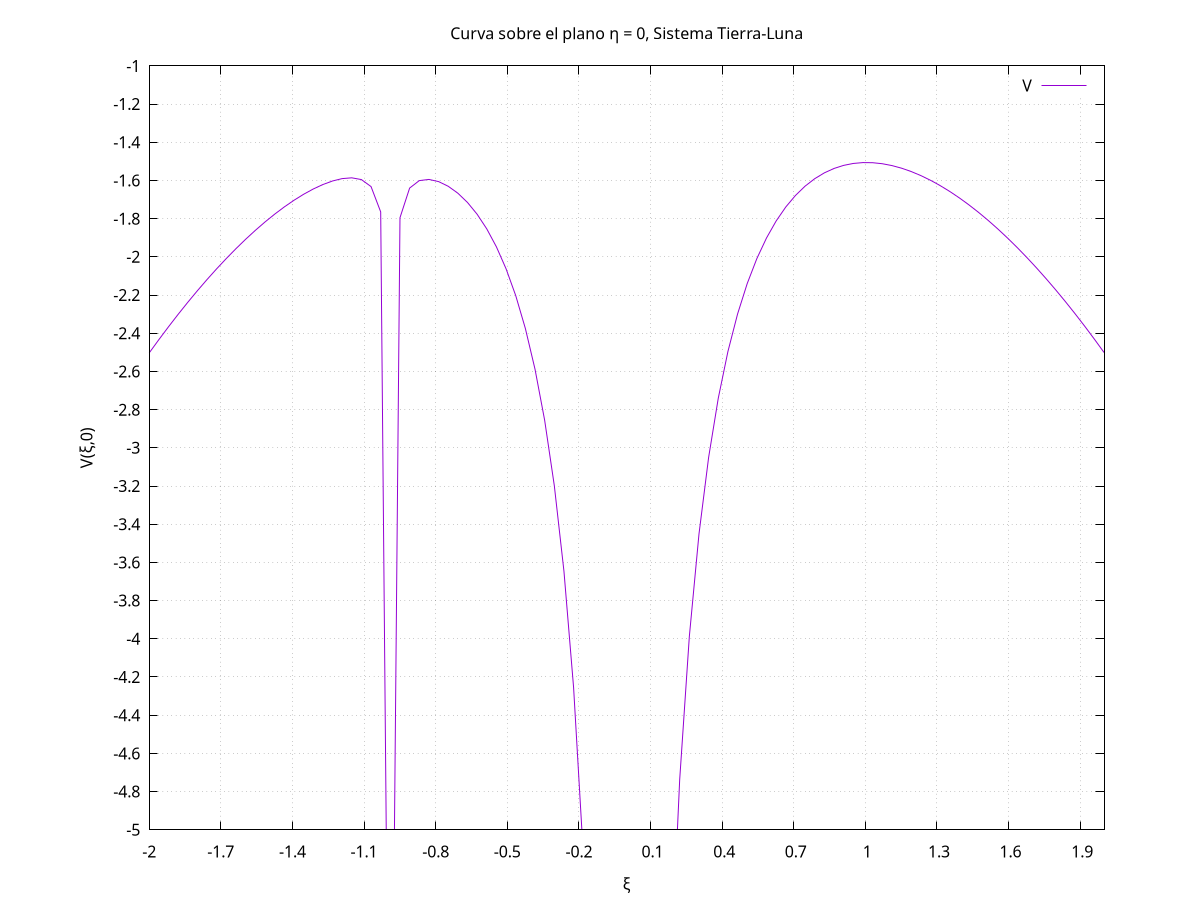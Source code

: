 #    2021-04-07
#    planePlotTierraLuna.gp
#    Diego Sarceño (dsarceno68@gmail.com)

#    Programa superficies de nivel, sistema tierra luna

#    Codificación del texto: UTF8
#    Compiladores probados: GNUPLOT (Ubuntu 20.04 Linux) 5.2
#    Instrucciones de compilación: no requere nada mas
#    gnuplot planePlotTierraLuna.gp

#    Copyright (C) 2021
#    D. R. Sarceño Ramírez
#    dsarceno68@gmail.com
#
#    This program is free software: you can redistribute it and/or
#    modify it under the terms of the GNU General Public License as
#    published by the Free Software Foundation, either version 3 of
#    the License, or (at your option) any later version.
#
#    This program is distributed in the hope that it will be useful,
#    but WITHOUT ANY WARRANTY; without even the implied warranty of
#    MERCHANTABILITY or FITNESS FOR A PARTICULAR PURPOSE.  See the GNU
#    General Public License for more details.
#
#    You should have received a copy of the GNU General Public License
#    along with this program.  If not, see
#    <http://www.gnu.org/licenses/>.

# PROGRAM
# Idioma
set encoding utf8
# terminal
set terminal pdf
set output 'planePlotTierraLuna.pdf'

# labels
set title 'Curva sobre el plano η = 0, Sistema Tierra-Luna'
set xlabel 'ξ'
set ylabel 'V(ξ,0)'

# superficies de nivel
set size ratio 0.8
set grid
#set nokey




## plot
# ranges
set xrange [-2:2]
set xtics -2,0.3,2
set yrange [-5:-1]
set ytics -5,0.2,-1

# constantes
G = 6.6738E-11
Me = 5.972E24
Ml = 7.349E22
a = 3.844E8
xi1 = Ml/(Me + Ml)
xi2 = xi1 - 1
K = (Me + Ml)*G/a
y = 0

plot ( xi2/sqrt((x - xi1)**2 + y**2) - xi1/sqrt((x - xi2)**2 + y**2) - 0.5*(x**2 + y**2) ) t 'V'


# END PROGRAM
